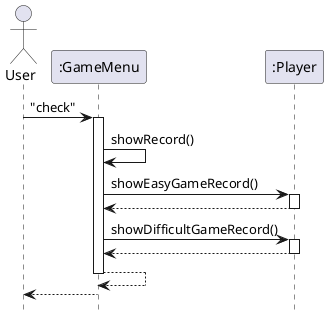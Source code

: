@startuml

hide footbox

actor User as user
participant ":GameMenu" as ui
participant ":Player" as model

user -> ui : "check"
activate ui
ui -> ui : showRecord()

ui -> model : showEasyGameRecord()
activate model
model --> ui
deactivate model

ui -> model : showDifficultGameRecord()
activate model
model --> ui
deactivate model

ui --> ui
deactivate ui

ui --> user
deactivate ui

@enduml